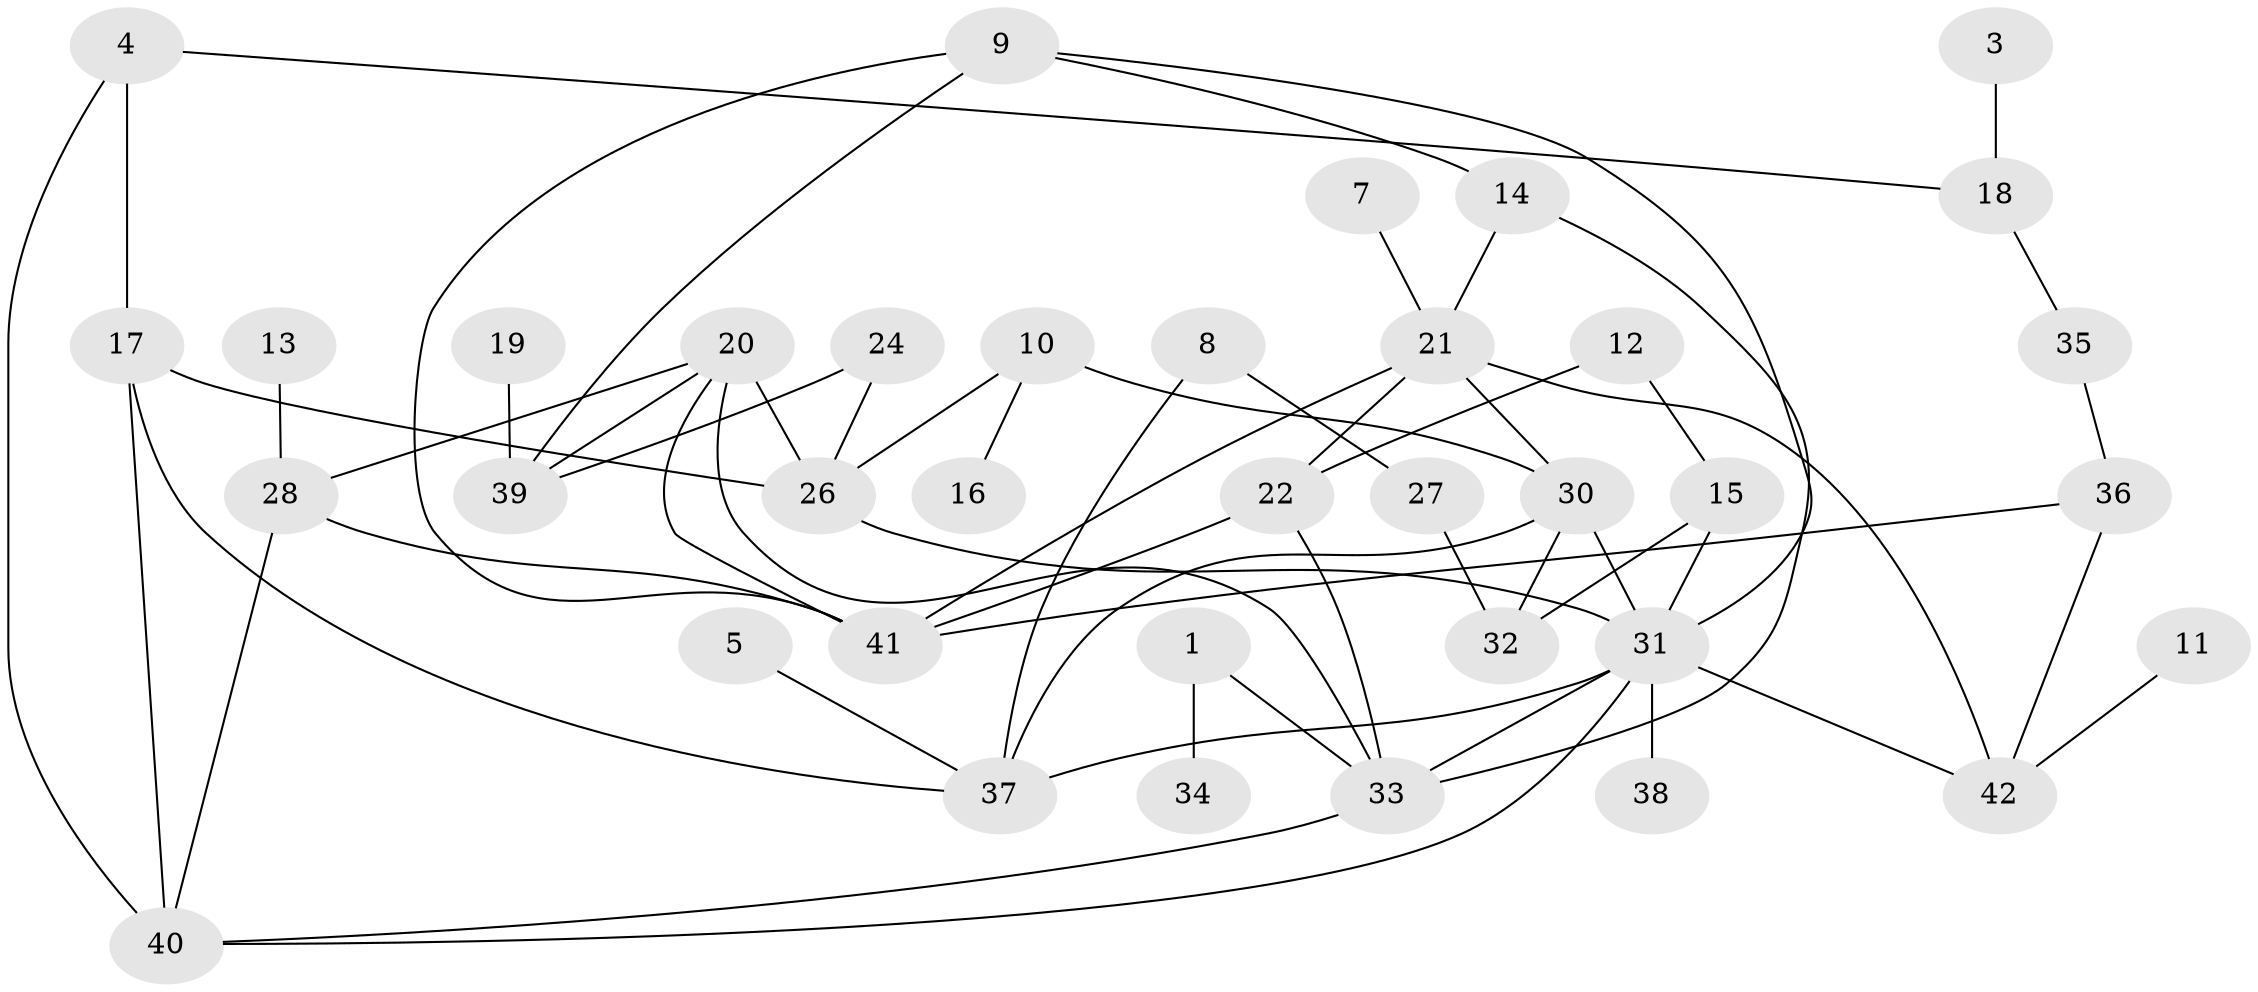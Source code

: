 // original degree distribution, {4: 0.09523809523809523, 2: 0.2619047619047619, 1: 0.21428571428571427, 3: 0.25, 5: 0.07142857142857142, 0: 0.05952380952380952, 6: 0.023809523809523808, 8: 0.011904761904761904, 7: 0.011904761904761904}
// Generated by graph-tools (version 1.1) at 2025/00/03/09/25 03:00:53]
// undirected, 37 vertices, 59 edges
graph export_dot {
graph [start="1"]
  node [color=gray90,style=filled];
  1;
  3;
  4;
  5;
  7;
  8;
  9;
  10;
  11;
  12;
  13;
  14;
  15;
  16;
  17;
  18;
  19;
  20;
  21;
  22;
  24;
  26;
  27;
  28;
  30;
  31;
  32;
  33;
  34;
  35;
  36;
  37;
  38;
  39;
  40;
  41;
  42;
  1 -- 33 [weight=1.0];
  1 -- 34 [weight=1.0];
  3 -- 18 [weight=1.0];
  4 -- 17 [weight=1.0];
  4 -- 18 [weight=1.0];
  4 -- 40 [weight=1.0];
  5 -- 37 [weight=1.0];
  7 -- 21 [weight=1.0];
  8 -- 27 [weight=1.0];
  8 -- 37 [weight=1.0];
  9 -- 14 [weight=1.0];
  9 -- 31 [weight=1.0];
  9 -- 39 [weight=1.0];
  9 -- 41 [weight=1.0];
  10 -- 16 [weight=1.0];
  10 -- 26 [weight=1.0];
  10 -- 30 [weight=1.0];
  11 -- 42 [weight=1.0];
  12 -- 15 [weight=1.0];
  12 -- 22 [weight=1.0];
  13 -- 28 [weight=1.0];
  14 -- 21 [weight=1.0];
  14 -- 33 [weight=1.0];
  15 -- 31 [weight=1.0];
  15 -- 32 [weight=1.0];
  17 -- 26 [weight=1.0];
  17 -- 37 [weight=1.0];
  17 -- 40 [weight=2.0];
  18 -- 35 [weight=1.0];
  19 -- 39 [weight=1.0];
  20 -- 26 [weight=1.0];
  20 -- 28 [weight=2.0];
  20 -- 33 [weight=1.0];
  20 -- 39 [weight=1.0];
  20 -- 41 [weight=1.0];
  21 -- 22 [weight=1.0];
  21 -- 30 [weight=1.0];
  21 -- 41 [weight=1.0];
  21 -- 42 [weight=1.0];
  22 -- 33 [weight=1.0];
  22 -- 41 [weight=1.0];
  24 -- 26 [weight=1.0];
  24 -- 39 [weight=1.0];
  26 -- 31 [weight=1.0];
  27 -- 32 [weight=1.0];
  28 -- 40 [weight=3.0];
  28 -- 41 [weight=1.0];
  30 -- 31 [weight=1.0];
  30 -- 32 [weight=1.0];
  30 -- 37 [weight=1.0];
  31 -- 33 [weight=2.0];
  31 -- 37 [weight=1.0];
  31 -- 38 [weight=1.0];
  31 -- 40 [weight=1.0];
  31 -- 42 [weight=1.0];
  33 -- 40 [weight=1.0];
  35 -- 36 [weight=1.0];
  36 -- 41 [weight=1.0];
  36 -- 42 [weight=1.0];
}
